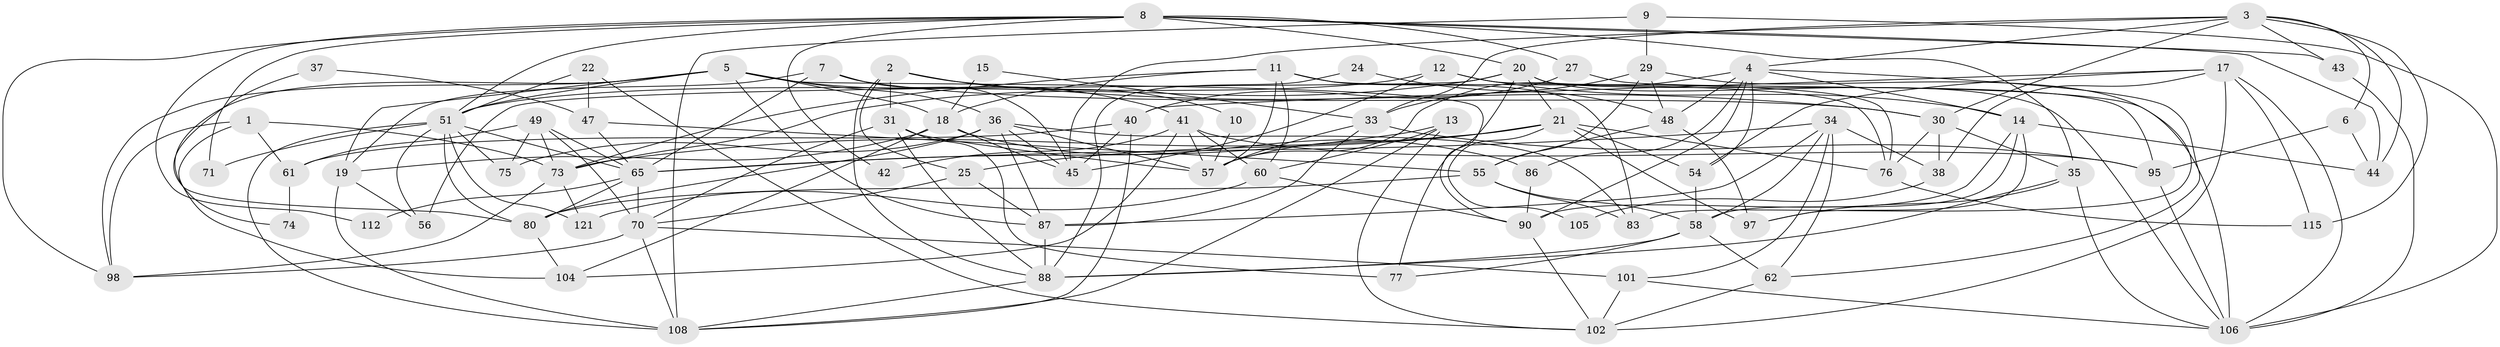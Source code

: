 // Generated by graph-tools (version 1.1) at 2025/23/03/03/25 07:23:56]
// undirected, 77 vertices, 192 edges
graph export_dot {
graph [start="1"]
  node [color=gray90,style=filled];
  1 [super="+39"];
  2 [super="+16"];
  3 [super="+32"];
  4 [super="+59"];
  5 [super="+84"];
  6;
  7 [super="+89"];
  8 [super="+66"];
  9;
  10;
  11 [super="+100"];
  12 [super="+46"];
  13 [super="+23"];
  14 [super="+119"];
  15;
  17 [super="+82"];
  18 [super="+28"];
  19 [super="+67"];
  20 [super="+85"];
  21 [super="+26"];
  22;
  24;
  25 [super="+72"];
  27;
  29 [super="+78"];
  30 [super="+81"];
  31 [super="+99"];
  33 [super="+79"];
  34 [super="+50"];
  35 [super="+96"];
  36 [super="+120"];
  37;
  38;
  40;
  41 [super="+52"];
  42;
  43;
  44;
  45 [super="+94"];
  47;
  48 [super="+64"];
  49 [super="+53"];
  51 [super="+111"];
  54;
  55 [super="+68"];
  56;
  57 [super="+63"];
  58 [super="+107"];
  60 [super="+118"];
  61;
  62;
  65 [super="+69"];
  70 [super="+103"];
  71;
  73 [super="+91"];
  74;
  75;
  76;
  77;
  80 [super="+93"];
  83 [super="+116"];
  86;
  87 [super="+113"];
  88 [super="+92"];
  90 [super="+117"];
  95;
  97;
  98;
  101;
  102 [super="+109"];
  104;
  105;
  106 [super="+114"];
  108 [super="+110"];
  112;
  115;
  121;
  1 -- 61;
  1 -- 98;
  1 -- 104;
  1 -- 73;
  2 -- 30;
  2 -- 88;
  2 -- 10;
  2 -- 31;
  2 -- 25;
  3 -- 44;
  3 -- 30;
  3 -- 4;
  3 -- 115;
  3 -- 6;
  3 -- 43;
  3 -- 45;
  3 -- 33;
  4 -- 54;
  4 -- 86;
  4 -- 48;
  4 -- 57;
  4 -- 14;
  4 -- 90;
  4 -- 62;
  5 -- 74;
  5 -- 41;
  5 -- 18;
  5 -- 19;
  5 -- 98;
  5 -- 90;
  5 -- 87;
  5 -- 51;
  5 -- 36;
  6 -- 95;
  6 -- 44;
  7 -- 30;
  7 -- 65;
  7 -- 19;
  7 -- 45;
  8 -- 20;
  8 -- 27;
  8 -- 35;
  8 -- 42;
  8 -- 112;
  8 -- 98;
  8 -- 71;
  8 -- 43;
  8 -- 44;
  8 -- 51;
  9 -- 29;
  9 -- 106;
  9 -- 108;
  10 -- 57;
  11 -- 60;
  11 -- 76;
  11 -- 83;
  11 -- 73 [weight=2];
  11 -- 57;
  11 -- 18;
  12 -- 51;
  12 -- 45;
  12 -- 14 [weight=2];
  12 -- 76;
  13 -- 60;
  13 -- 65;
  13 -- 108;
  13 -- 102;
  14 -- 44;
  14 -- 90;
  14 -- 97;
  14 -- 58;
  15 -- 18;
  15 -- 33;
  17 -- 40;
  17 -- 106;
  17 -- 54;
  17 -- 102;
  17 -- 115;
  17 -- 38;
  18 -- 104;
  18 -- 19;
  18 -- 86;
  18 -- 45;
  19 -- 56;
  19 -- 108;
  20 -- 21;
  20 -- 56;
  20 -- 95;
  20 -- 73;
  20 -- 106;
  20 -- 77;
  21 -- 76;
  21 -- 54;
  21 -- 97;
  21 -- 105;
  21 -- 57;
  21 -- 73;
  21 -- 25;
  22 -- 47;
  22 -- 102;
  22 -- 51;
  24 -- 88;
  24 -- 48;
  25 -- 87;
  25 -- 70;
  27 -- 40;
  27 -- 106;
  29 -- 48;
  29 -- 55;
  29 -- 33;
  29 -- 83;
  30 -- 76;
  30 -- 38;
  30 -- 35;
  31 -- 70 [weight=2];
  31 -- 57;
  31 -- 77;
  31 -- 88;
  33 -- 95;
  33 -- 57 [weight=2];
  33 -- 87;
  34 -- 101;
  34 -- 38;
  34 -- 58 [weight=2];
  34 -- 62;
  34 -- 65;
  34 -- 87;
  35 -- 88;
  35 -- 106;
  35 -- 97;
  36 -- 75;
  36 -- 80;
  36 -- 87;
  36 -- 45;
  36 -- 57;
  36 -- 83;
  37 -- 47;
  37 -- 80;
  38 -- 105;
  40 -- 108;
  40 -- 45;
  40 -- 61;
  41 -- 104;
  41 -- 42;
  41 -- 60;
  41 -- 95;
  41 -- 57;
  43 -- 106;
  47 -- 65;
  47 -- 55;
  48 -- 97;
  48 -- 55;
  49 -- 65;
  49 -- 75;
  49 -- 61;
  49 -- 73;
  49 -- 70;
  51 -- 56;
  51 -- 65;
  51 -- 75;
  51 -- 121;
  51 -- 80;
  51 -- 71;
  51 -- 108;
  54 -- 58;
  55 -- 80;
  55 -- 83;
  55 -- 58;
  58 -- 62;
  58 -- 77;
  58 -- 88;
  60 -- 121;
  60 -- 90;
  61 -- 74;
  62 -- 102;
  65 -- 80;
  65 -- 112;
  65 -- 70;
  70 -- 98;
  70 -- 108;
  70 -- 101;
  73 -- 98;
  73 -- 121;
  76 -- 115;
  80 -- 104;
  86 -- 90;
  87 -- 88;
  88 -- 108;
  90 -- 102;
  95 -- 106;
  101 -- 102;
  101 -- 106;
}
